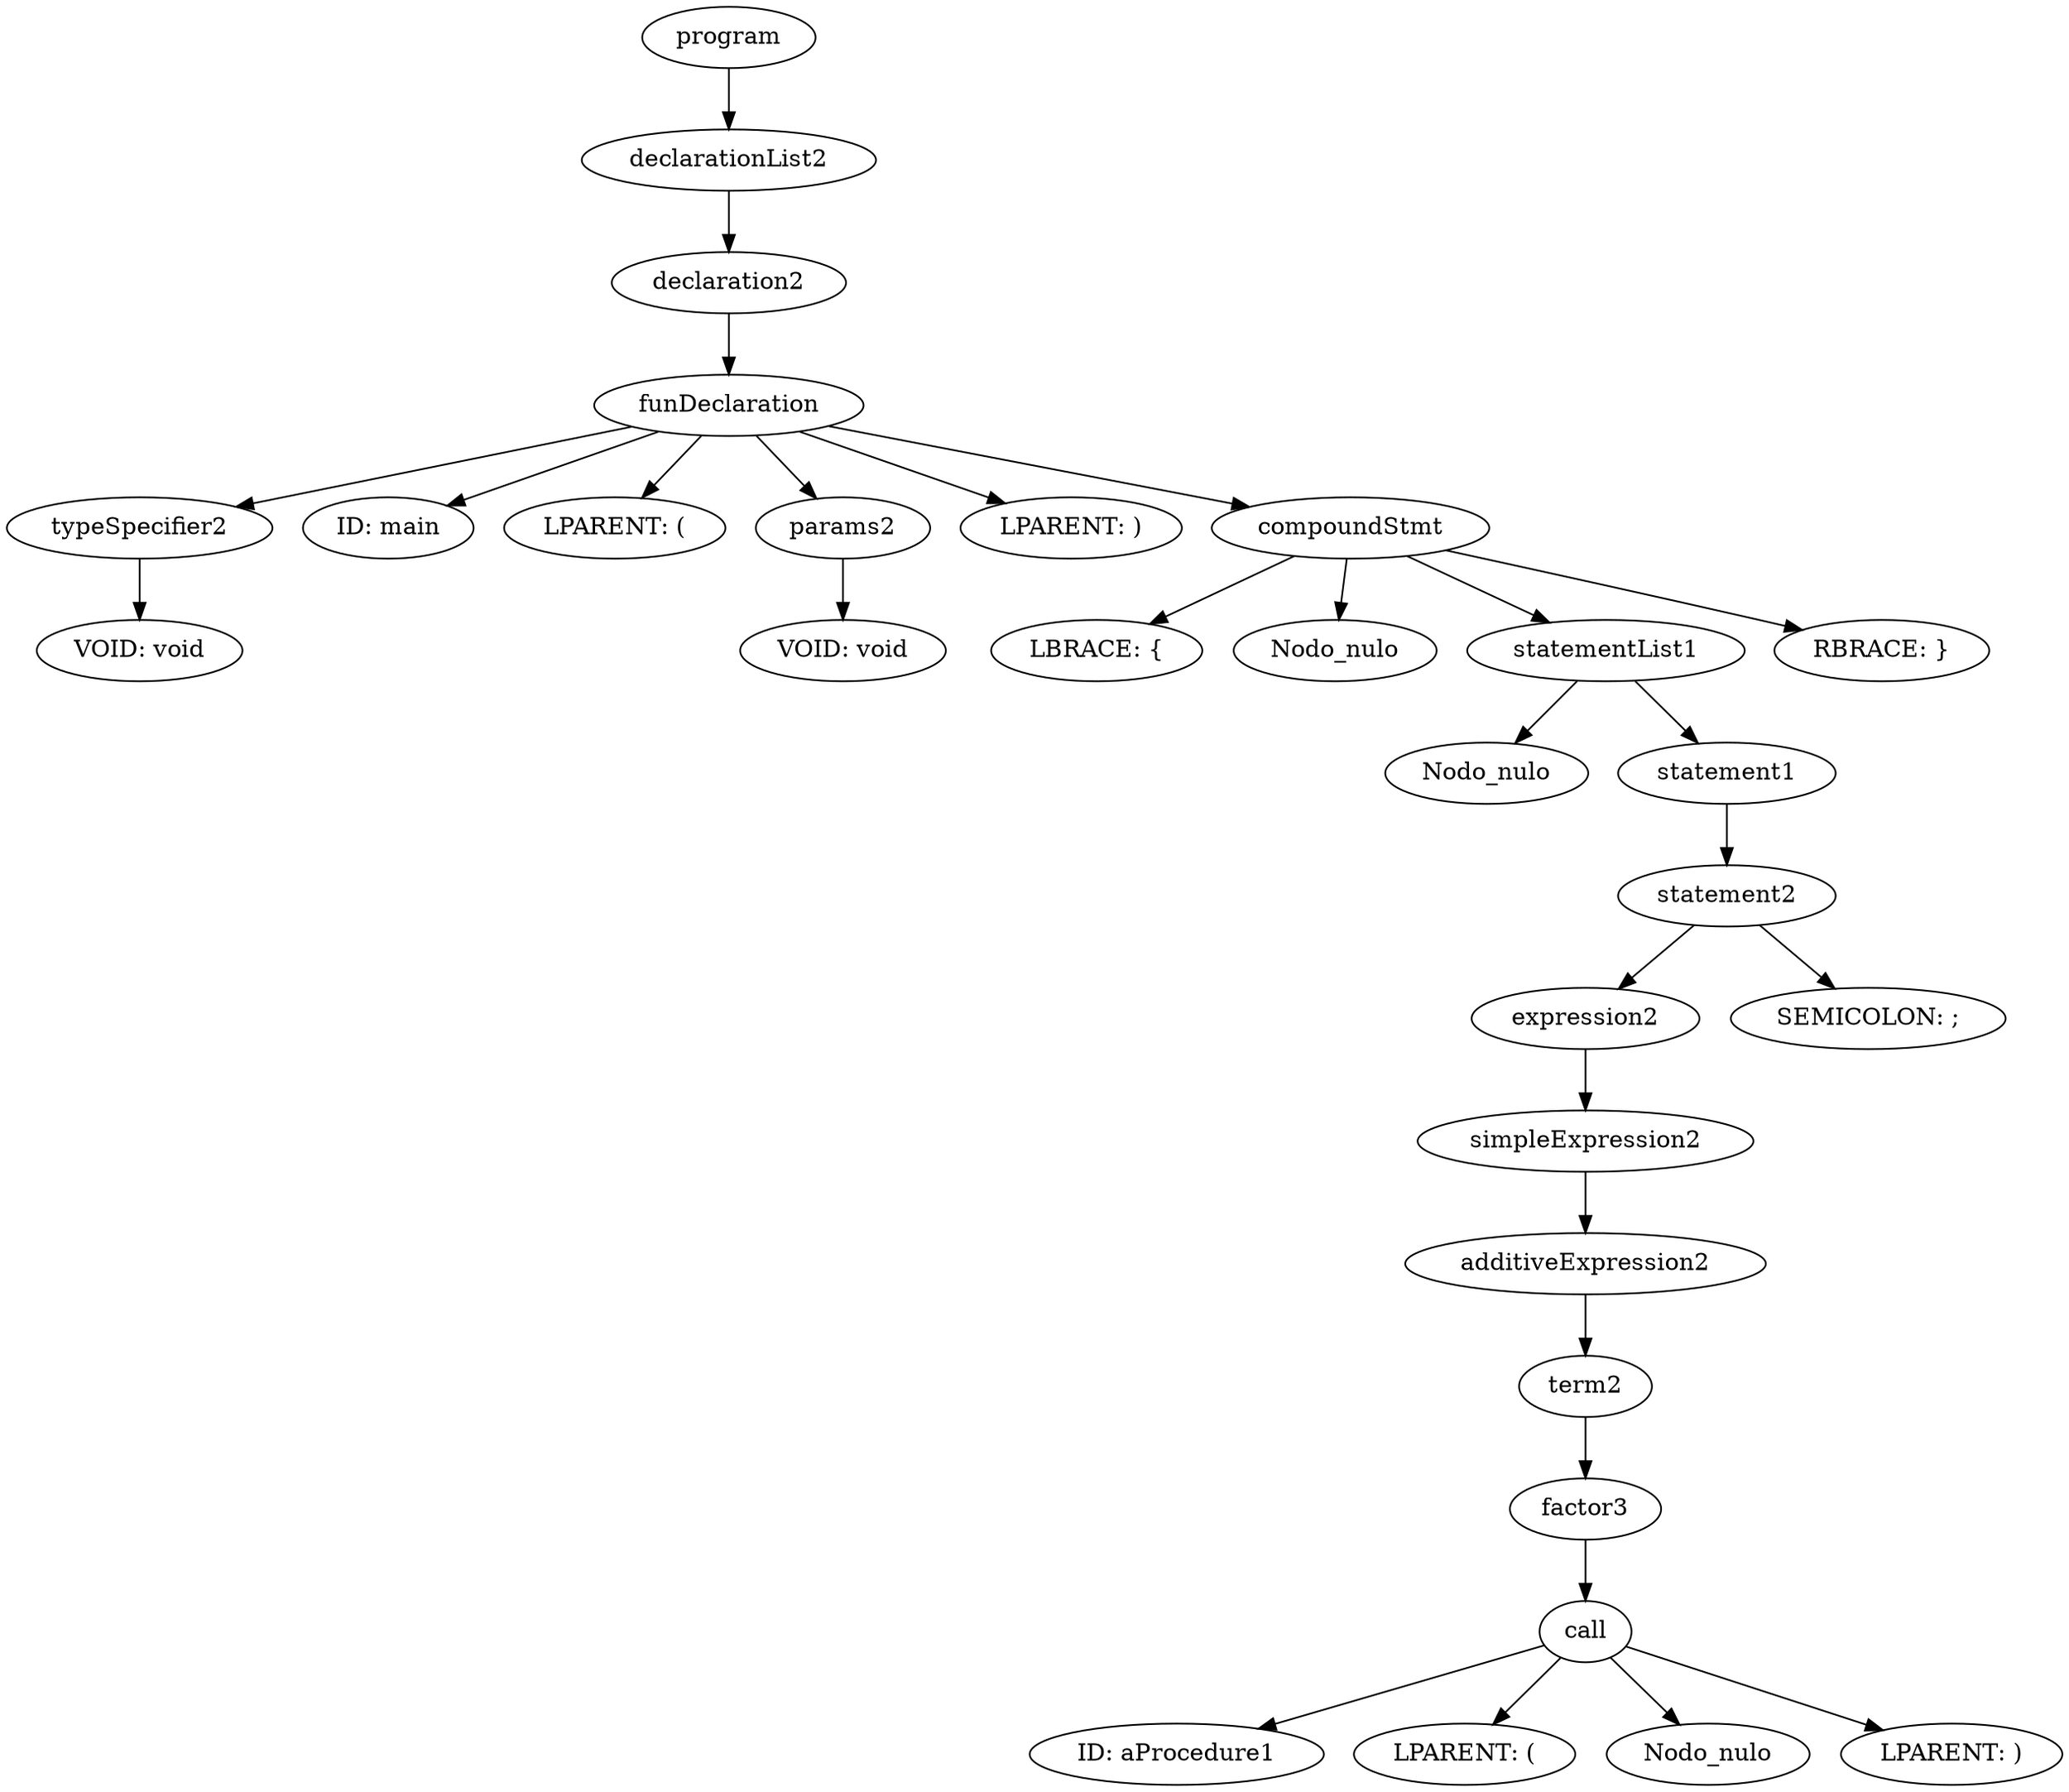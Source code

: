 digraph G {
	6[label= "VOID: void"]
	5[label = typeSpecifier2]
	5->6
	7[label=  "ID: main"]
	8[label= "LPARENT: ("]
	10[label= "VOID: void"]
	9[label = params2]
	9->10
	11[label= "LPARENT: )"]
	13[label= "LBRACE: {"]
	14[label= Nodo_nulo]
	16[label= Nodo_nulo]
	25[label=  "ID: aProcedure1"]
	26[label= "LPARENT: ("]
	27[label= Nodo_nulo]
	28[label= "LPARENT: )"]
	24[label = call]
	24->25
	24->26
	24->27
	24->28
	23[label = factor3]
	23->24
	22[label = term2]
	22->23
	21[label = additiveExpression2]
	21->22
	20[label = simpleExpression2]
	20->21
	19[label = expression2]
	19->20
	29[label= "SEMICOLON: ;"]
	18[label = statement2]
	18->19
	18->29
	17[label = statement1]
	17->18
	15[label = statementList1]
	15->16
	15->17
	30[label= "RBRACE: }"]
	12[label = compoundStmt]
	12->13
	12->14
	12->15
	12->30
	4[label = funDeclaration]
	4->5
	4->7
	4->8
	4->9
	4->11
	4->12
	3[label = declaration2]
	3->4
	2[label = declarationList2]
	2->3
	1[label = program]
	1->2
	}